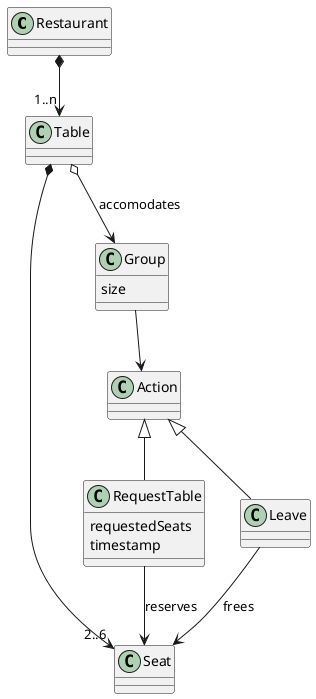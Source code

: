 @startuml DomainModel

class Restaurant
class Table
class Seat
class Action
class RequestTable {
  requestedSeats
  timestamp
}
class Leave
class Group {
  size
}

Restaurant *--> "1..n" Table

Table  *--> "2..6" Seat

Table o--> Group : accomodates

RequestTable -up-|> Action
Leave -up-|> Action
RequestTable --> Seat: "reserves"
Leave --> Seat: "frees"

Group --> Action


@enduml
